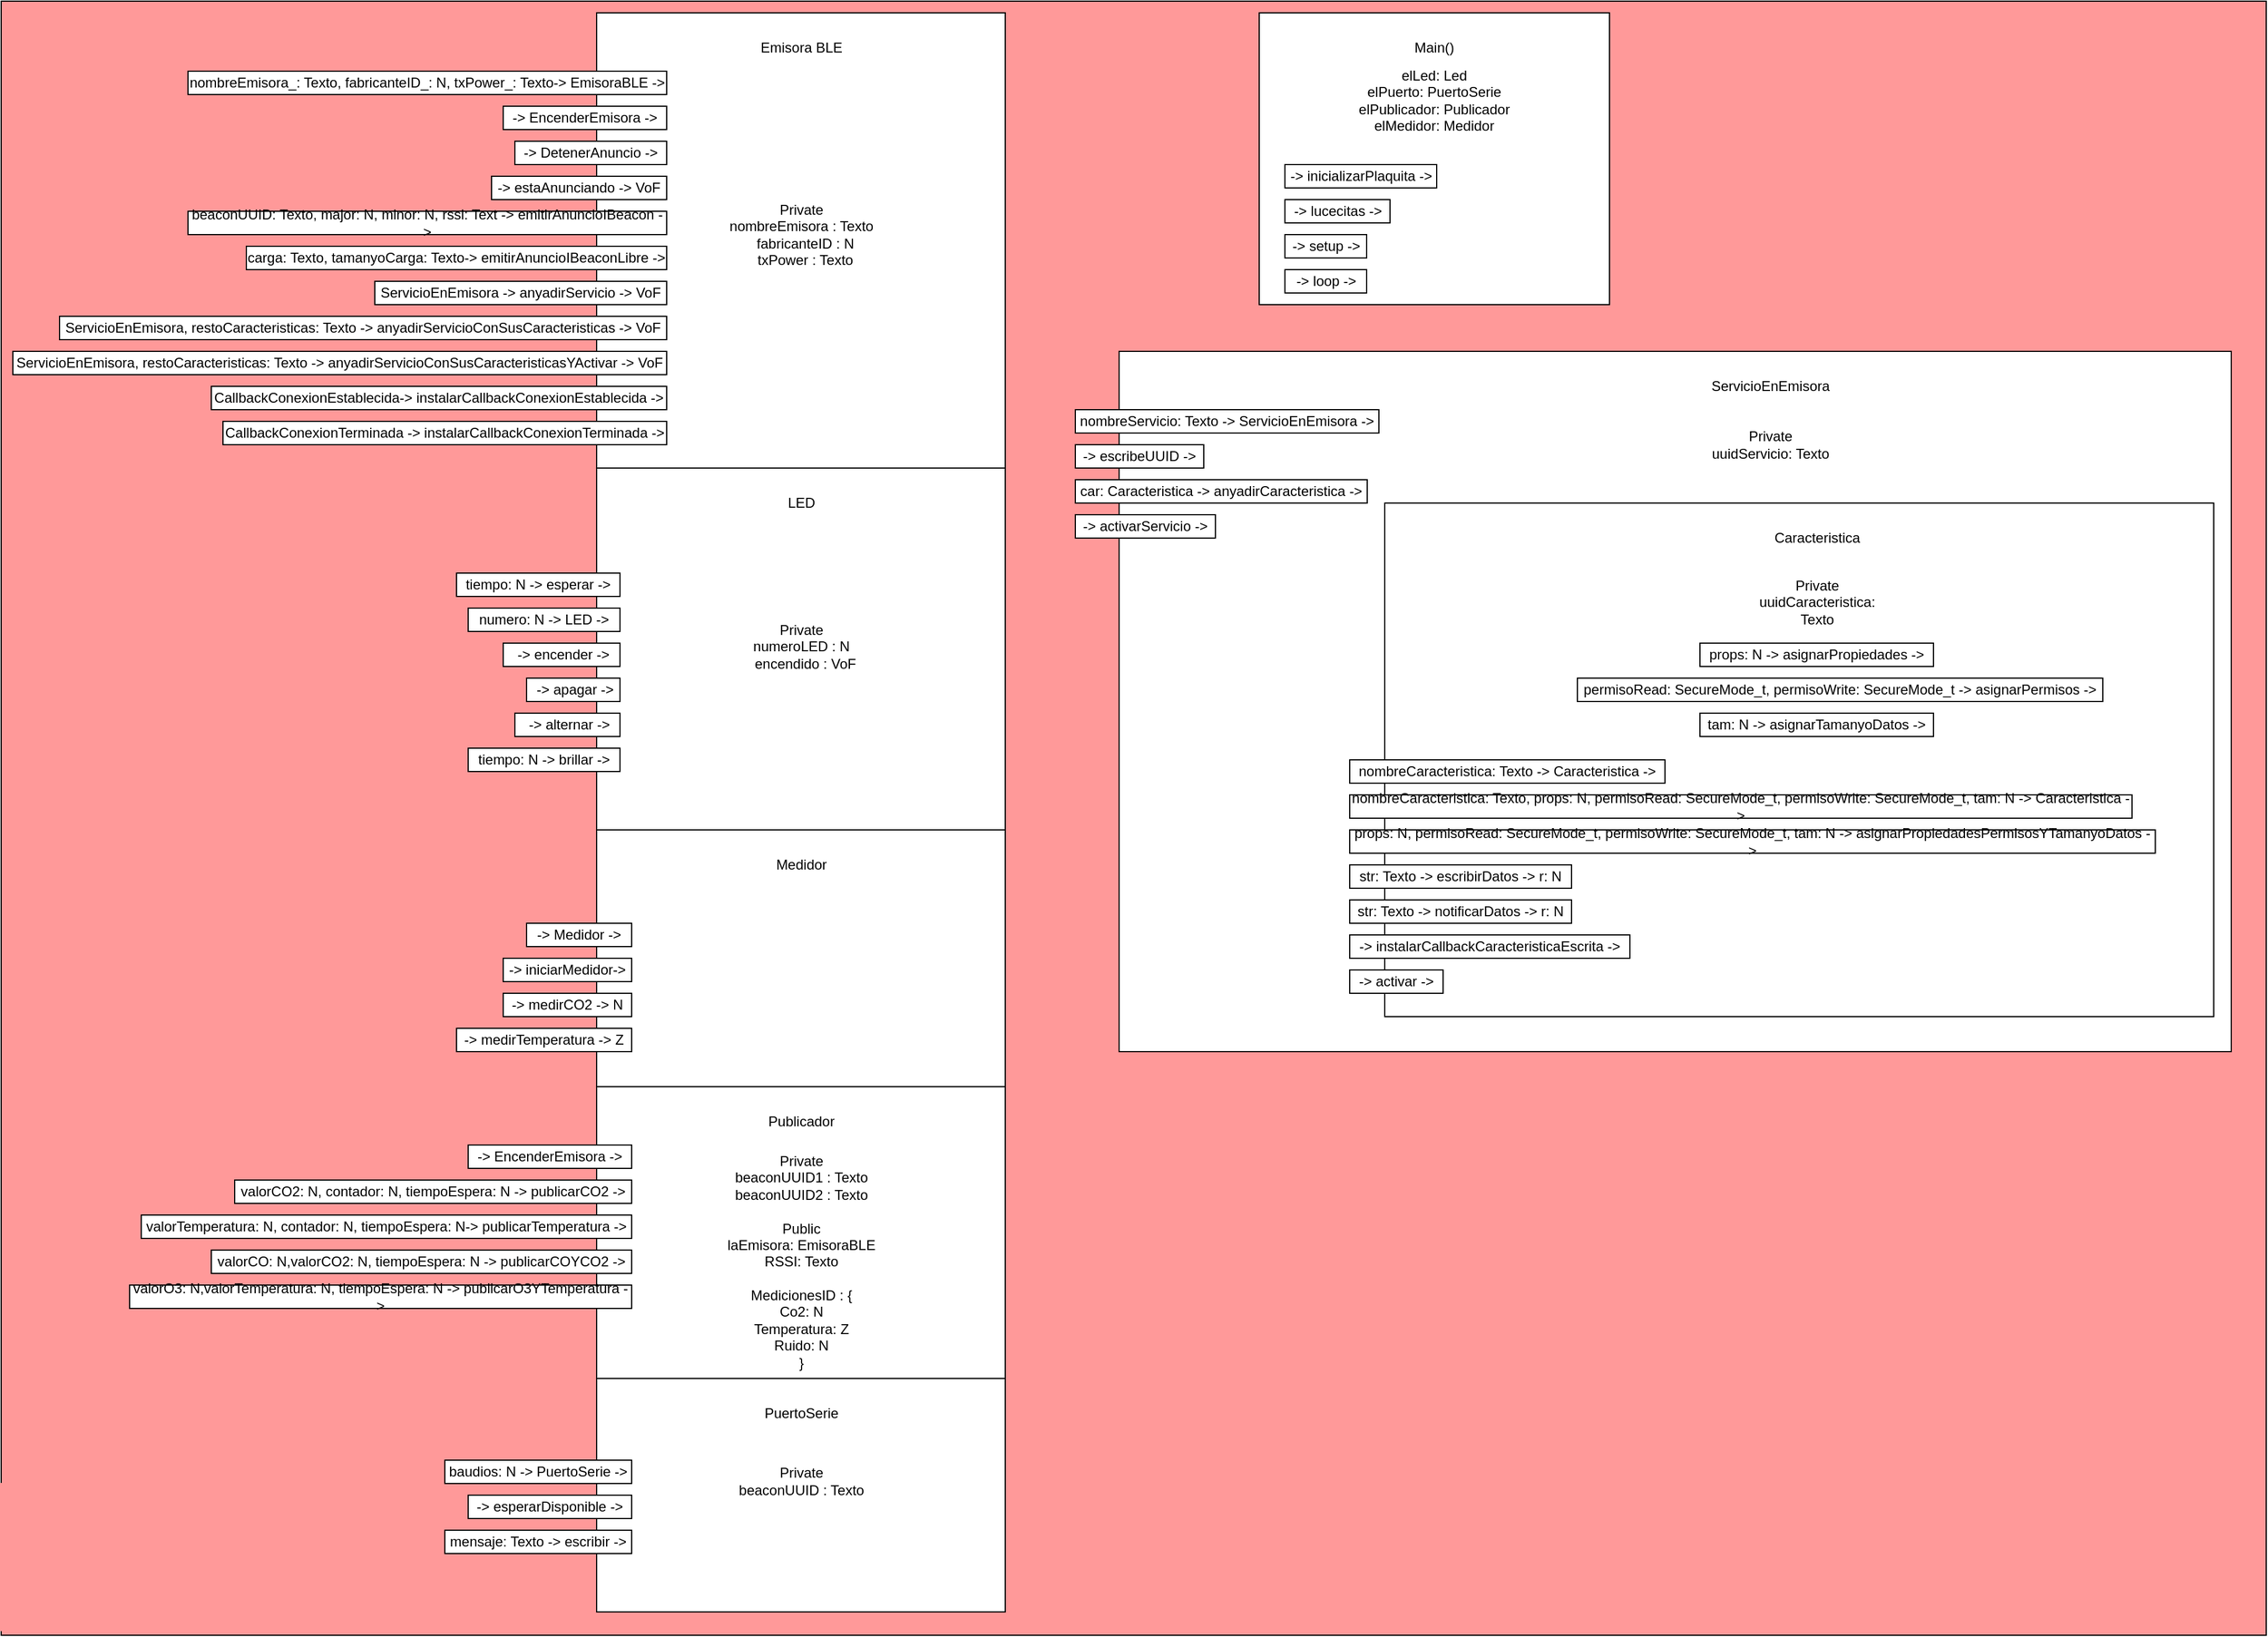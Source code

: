<mxfile version="15.8.6" type="device"><diagram id="7YK6gX11e9scu88MiI3k" name="Page-1"><mxGraphModel dx="2903" dy="1128" grid="1" gridSize="10" guides="1" tooltips="1" connect="1" arrows="1" fold="1" page="1" pageScale="1" pageWidth="827" pageHeight="1169" math="0" shadow="0"><root><mxCell id="0"/><mxCell id="1" parent="0"/><mxCell id="5yHkZMqaIRqI_WRrmGv7-1" value="" style="rounded=0;whiteSpace=wrap;html=1;fillColor=#FF9999;" parent="1" vertex="1"><mxGeometry x="-820" width="1940" height="1400" as="geometry"/></mxCell><mxCell id="yXhkdojG6r6ZiUdi4DA4-2" value="" style="rounded=0;whiteSpace=wrap;html=1;" parent="1" vertex="1"><mxGeometry x="-310" y="10" width="350" height="390" as="geometry"/></mxCell><mxCell id="yXhkdojG6r6ZiUdi4DA4-3" value="&lt;div&gt;nombreEmisora_: Texto, fabricanteID_: N, txPower_: Texto-&amp;gt; EmisoraBLE -&amp;gt;&lt;/div&gt;" style="rounded=0;whiteSpace=wrap;html=1;autosize=1;" parent="1" vertex="1"><mxGeometry x="-660" y="60" width="410" height="20" as="geometry"/></mxCell><mxCell id="yXhkdojG6r6ZiUdi4DA4-4" value="Emisora BLE" style="text;html=1;strokeColor=none;fillColor=none;align=center;verticalAlign=middle;whiteSpace=wrap;rounded=0;" parent="1" vertex="1"><mxGeometry x="-182.5" y="30" width="95" height="20" as="geometry"/></mxCell><mxCell id="yXhkdojG6r6ZiUdi4DA4-5" value="&lt;div&gt;Private&lt;/div&gt;&lt;div&gt;nombreEmisora : Texto&lt;br&gt;&lt;/div&gt;&amp;nbsp; fabricanteID : N &lt;div&gt;&amp;nbsp; txPower : Texto&lt;br&gt;&lt;/div&gt;" style="text;html=1;strokeColor=none;fillColor=none;align=center;verticalAlign=middle;whiteSpace=wrap;rounded=0;" parent="1" vertex="1"><mxGeometry x="-202.5" y="110" width="135" height="180" as="geometry"/></mxCell><mxCell id="yXhkdojG6r6ZiUdi4DA4-6" value="&lt;div&gt;-&amp;gt; EncenderEmisora -&amp;gt;&lt;/div&gt;" style="rounded=0;whiteSpace=wrap;html=1;autosize=1;" parent="1" vertex="1"><mxGeometry x="-390" y="90" width="140" height="20" as="geometry"/></mxCell><mxCell id="yXhkdojG6r6ZiUdi4DA4-7" value="&lt;div&gt;-&amp;gt; DetenerAnuncio -&amp;gt;&lt;/div&gt;" style="rounded=0;whiteSpace=wrap;html=1;autosize=1;" parent="1" vertex="1"><mxGeometry x="-380" y="120" width="130" height="20" as="geometry"/></mxCell><mxCell id="yXhkdojG6r6ZiUdi4DA4-9" value="&lt;div&gt;-&amp;gt; estaAnunciando -&amp;gt; VoF&lt;/div&gt;" style="rounded=0;whiteSpace=wrap;html=1;autosize=1;" parent="1" vertex="1"><mxGeometry x="-400" y="150" width="150" height="20" as="geometry"/></mxCell><mxCell id="yXhkdojG6r6ZiUdi4DA4-10" value="&lt;div&gt;beaconUUID: Texto, major: N, minor: N, rssi: Text -&amp;gt; emitirAnuncioIBeacon -&amp;gt; &lt;br&gt;&lt;/div&gt;" style="rounded=0;whiteSpace=wrap;html=1;autosize=1;" parent="1" vertex="1"><mxGeometry x="-660" y="180" width="410" height="20" as="geometry"/></mxCell><mxCell id="yXhkdojG6r6ZiUdi4DA4-12" value="&lt;div&gt;carga: Texto, tamanyoCarga: Texto-&amp;gt; emitirAnuncioIBeaconLibre -&amp;gt;&lt;br&gt;&lt;/div&gt;" style="rounded=0;whiteSpace=wrap;html=1;autosize=1;" parent="1" vertex="1"><mxGeometry x="-610" y="210" width="360" height="20" as="geometry"/></mxCell><mxCell id="yXhkdojG6r6ZiUdi4DA4-13" value="&lt;div&gt;ServicioEnEmisora -&amp;gt; anyadirServicio -&amp;gt; VoF&lt;br&gt;&lt;/div&gt;" style="rounded=0;whiteSpace=wrap;html=1;autosize=1;" parent="1" vertex="1"><mxGeometry x="-500" y="240" width="250" height="20" as="geometry"/></mxCell><mxCell id="yXhkdojG6r6ZiUdi4DA4-14" value="&lt;div&gt;ServicioEnEmisora, restoCaracteristicas: Texto -&amp;gt; anyadirServicioConSusCaracteristicas -&amp;gt; VoF&lt;br&gt;&lt;/div&gt;" style="rounded=0;whiteSpace=wrap;html=1;autosize=1;" parent="1" vertex="1"><mxGeometry x="-770" y="270" width="520" height="20" as="geometry"/></mxCell><mxCell id="yXhkdojG6r6ZiUdi4DA4-15" value="&lt;div&gt;CallbackConexionEstablecida-&amp;gt; instalarCallbackConexionEstablecida -&amp;gt; &lt;br&gt;&lt;/div&gt;" style="rounded=0;whiteSpace=wrap;html=1;autosize=1;" parent="1" vertex="1"><mxGeometry x="-640" y="330" width="390" height="20" as="geometry"/></mxCell><mxCell id="yXhkdojG6r6ZiUdi4DA4-16" value="&lt;div&gt;CallbackConexionTerminada -&amp;gt; instalarCallbackConexionTerminada -&amp;gt; &lt;br&gt;&lt;/div&gt;" style="rounded=0;whiteSpace=wrap;html=1;autosize=1;" parent="1" vertex="1"><mxGeometry x="-630" y="360" width="380" height="20" as="geometry"/></mxCell><mxCell id="yXhkdojG6r6ZiUdi4DA4-20" value="" style="rounded=0;whiteSpace=wrap;html=1;" parent="1" vertex="1"><mxGeometry x="-310" y="400" width="350" height="310" as="geometry"/></mxCell><mxCell id="yXhkdojG6r6ZiUdi4DA4-21" value="LED" style="text;html=1;strokeColor=none;fillColor=none;align=center;verticalAlign=middle;whiteSpace=wrap;rounded=0;" parent="1" vertex="1"><mxGeometry x="-182.5" y="420" width="95" height="20" as="geometry"/></mxCell><mxCell id="yXhkdojG6r6ZiUdi4DA4-22" value="&lt;div&gt;Private&lt;/div&gt;&lt;div&gt;numeroLED : N&lt;br&gt;&lt;/div&gt;&amp;nbsp; encendido : VoF &lt;div&gt;&amp;nbsp; &lt;br&gt;&lt;/div&gt;" style="text;html=1;strokeColor=none;fillColor=none;align=center;verticalAlign=middle;whiteSpace=wrap;rounded=0;" parent="1" vertex="1"><mxGeometry x="-202.5" y="470" width="135" height="180" as="geometry"/></mxCell><mxCell id="yXhkdojG6r6ZiUdi4DA4-23" value="&lt;div&gt;tiempo: N -&amp;gt; esperar -&amp;gt;&lt;/div&gt;" style="rounded=0;whiteSpace=wrap;html=1;autosize=1;" parent="1" vertex="1"><mxGeometry x="-430" y="490" width="140" height="20" as="geometry"/></mxCell><mxCell id="yXhkdojG6r6ZiUdi4DA4-24" value="&lt;div&gt;numero: N -&amp;gt; LED -&amp;gt;&lt;/div&gt;" style="rounded=0;whiteSpace=wrap;html=1;autosize=1;" parent="1" vertex="1"><mxGeometry x="-420" y="520" width="130" height="20" as="geometry"/></mxCell><mxCell id="yXhkdojG6r6ZiUdi4DA4-25" value="&lt;div&gt;&amp;nbsp;-&amp;gt; encender -&amp;gt;&lt;/div&gt;" style="rounded=0;whiteSpace=wrap;html=1;autosize=1;" parent="1" vertex="1"><mxGeometry x="-390" y="550" width="100" height="20" as="geometry"/></mxCell><mxCell id="yXhkdojG6r6ZiUdi4DA4-26" value="&lt;div&gt;&amp;nbsp;-&amp;gt; apagar -&amp;gt;&lt;/div&gt;" style="rounded=0;whiteSpace=wrap;html=1;autosize=1;" parent="1" vertex="1"><mxGeometry x="-370" y="580" width="80" height="20" as="geometry"/></mxCell><mxCell id="yXhkdojG6r6ZiUdi4DA4-27" value="&lt;div&gt;&amp;nbsp;-&amp;gt; alternar -&amp;gt;&lt;/div&gt;" style="rounded=0;whiteSpace=wrap;html=1;autosize=1;" parent="1" vertex="1"><mxGeometry x="-380" y="610" width="90" height="20" as="geometry"/></mxCell><mxCell id="yXhkdojG6r6ZiUdi4DA4-29" value="&lt;div&gt;tiempo: N -&amp;gt; brillar -&amp;gt;&lt;/div&gt;" style="rounded=0;whiteSpace=wrap;html=1;autosize=1;" parent="1" vertex="1"><mxGeometry x="-420" y="640" width="130" height="20" as="geometry"/></mxCell><mxCell id="yXhkdojG6r6ZiUdi4DA4-30" value="" style="rounded=0;whiteSpace=wrap;html=1;" parent="1" vertex="1"><mxGeometry x="-310" y="710" width="350" height="220" as="geometry"/></mxCell><mxCell id="yXhkdojG6r6ZiUdi4DA4-31" value="Medidor" style="text;html=1;strokeColor=none;fillColor=none;align=center;verticalAlign=middle;whiteSpace=wrap;rounded=0;" parent="1" vertex="1"><mxGeometry x="-182.5" y="730" width="95" height="20" as="geometry"/></mxCell><mxCell id="yXhkdojG6r6ZiUdi4DA4-33" value="&lt;div&gt;-&amp;gt; Medidor -&amp;gt;&lt;/div&gt;" style="rounded=0;whiteSpace=wrap;html=1;autosize=1;" parent="1" vertex="1"><mxGeometry x="-370" y="790" width="90" height="20" as="geometry"/></mxCell><mxCell id="yXhkdojG6r6ZiUdi4DA4-34" value="&lt;div&gt;-&amp;gt; iniciarMedidor-&amp;gt;&lt;/div&gt;" style="rounded=0;whiteSpace=wrap;html=1;autosize=1;" parent="1" vertex="1"><mxGeometry x="-390" y="820" width="110" height="20" as="geometry"/></mxCell><mxCell id="yXhkdojG6r6ZiUdi4DA4-36" value="&lt;div&gt;-&amp;gt; medirCO2 -&amp;gt; N&lt;br&gt;&lt;/div&gt;" style="rounded=0;whiteSpace=wrap;html=1;autosize=1;" parent="1" vertex="1"><mxGeometry x="-390" y="850" width="110" height="20" as="geometry"/></mxCell><mxCell id="yXhkdojG6r6ZiUdi4DA4-37" value="&lt;div&gt;-&amp;gt; medirTemperatura -&amp;gt; Z&lt;br&gt;&lt;/div&gt;" style="rounded=0;whiteSpace=wrap;html=1;autosize=1;" parent="1" vertex="1"><mxGeometry x="-430" y="880" width="150" height="20" as="geometry"/></mxCell><mxCell id="yXhkdojG6r6ZiUdi4DA4-38" value="" style="rounded=0;whiteSpace=wrap;html=1;" parent="1" vertex="1"><mxGeometry x="-310" y="930" width="350" height="250" as="geometry"/></mxCell><mxCell id="yXhkdojG6r6ZiUdi4DA4-39" value="Publicador" style="text;html=1;strokeColor=none;fillColor=none;align=center;verticalAlign=middle;whiteSpace=wrap;rounded=0;" parent="1" vertex="1"><mxGeometry x="-182.5" y="950" width="95" height="20" as="geometry"/></mxCell><mxCell id="yXhkdojG6r6ZiUdi4DA4-40" value="&lt;div&gt;Private&lt;/div&gt;&lt;div&gt;beaconUUID1 : Texto&lt;/div&gt;&lt;div&gt;beaconUUID2 : Texto&lt;/div&gt; &lt;div&gt;&lt;br&gt;&lt;/div&gt;&lt;div&gt;Public&lt;/div&gt;&lt;div&gt;laEmisora: EmisoraBLE&lt;/div&gt;&lt;div&gt;RSSI: Texto&lt;br&gt;&lt;/div&gt;&lt;div&gt;&lt;br&gt;&lt;/div&gt;&lt;div&gt;MedicionesID : {&lt;/div&gt;&lt;div&gt;Co2: N&lt;/div&gt;&lt;div&gt;Temperatura: Z&lt;/div&gt;&lt;div&gt;Ruido: N&lt;/div&gt;&lt;div&gt;}&lt;br&gt;&lt;/div&gt;" style="text;html=1;strokeColor=none;fillColor=none;align=center;verticalAlign=middle;whiteSpace=wrap;rounded=0;" parent="1" vertex="1"><mxGeometry x="-202.5" y="980" width="135" height="200" as="geometry"/></mxCell><mxCell id="yXhkdojG6r6ZiUdi4DA4-41" value="&lt;div&gt;-&amp;gt; EncenderEmisora -&amp;gt;&lt;/div&gt;" style="rounded=0;whiteSpace=wrap;html=1;autosize=1;" parent="1" vertex="1"><mxGeometry x="-420" y="980" width="140" height="20" as="geometry"/></mxCell><mxCell id="yXhkdojG6r6ZiUdi4DA4-42" value="&lt;div&gt;valorCO2: N, contador: N, tiempoEspera: N -&amp;gt; publicarCO2 -&amp;gt;&lt;/div&gt;" style="rounded=0;whiteSpace=wrap;html=1;autosize=1;" parent="1" vertex="1"><mxGeometry x="-620" y="1010" width="340" height="20" as="geometry"/></mxCell><mxCell id="yXhkdojG6r6ZiUdi4DA4-43" value="&lt;div&gt;valorTemperatura: N, contador: N, tiempoEspera: N-&amp;gt; publicarTemperatura -&amp;gt;&lt;/div&gt;" style="rounded=0;whiteSpace=wrap;html=1;autosize=1;" parent="1" vertex="1"><mxGeometry x="-700" y="1040" width="420" height="20" as="geometry"/></mxCell><mxCell id="yXhkdojG6r6ZiUdi4DA4-44" value="" style="rounded=0;whiteSpace=wrap;html=1;" parent="1" vertex="1"><mxGeometry x="-310" y="1180" width="350" height="200" as="geometry"/></mxCell><mxCell id="yXhkdojG6r6ZiUdi4DA4-45" value="PuertoSerie" style="text;html=1;strokeColor=none;fillColor=none;align=center;verticalAlign=middle;whiteSpace=wrap;rounded=0;" parent="1" vertex="1"><mxGeometry x="-182.5" y="1200" width="95" height="20" as="geometry"/></mxCell><mxCell id="3dUHM-z7kkQd_QxmUvRr-1" value="&lt;div&gt;ServicioEnEmisora, restoCaracteristicas: Texto -&amp;gt; anyadirServicioConSusCaracteristicasYActivar -&amp;gt; VoF&lt;br&gt;&lt;/div&gt;" style="rounded=0;whiteSpace=wrap;html=1;autosize=1;" parent="1" vertex="1"><mxGeometry x="-810" y="300" width="560" height="20" as="geometry"/></mxCell><mxCell id="3dUHM-z7kkQd_QxmUvRr-4" value="&lt;div&gt;baudios: N -&amp;gt; PuertoSerie -&amp;gt;&lt;/div&gt;" style="rounded=0;whiteSpace=wrap;html=1;autosize=1;" parent="1" vertex="1"><mxGeometry x="-440" y="1250" width="160" height="20" as="geometry"/></mxCell><mxCell id="3dUHM-z7kkQd_QxmUvRr-5" value="&lt;div&gt;-&amp;gt; esperarDisponible -&amp;gt;&lt;/div&gt;" style="rounded=0;whiteSpace=wrap;html=1;autosize=1;" parent="1" vertex="1"><mxGeometry x="-420" y="1280" width="140" height="20" as="geometry"/></mxCell><mxCell id="3dUHM-z7kkQd_QxmUvRr-6" value="&lt;div&gt;mensaje: Texto -&amp;gt; escribir -&amp;gt;&lt;/div&gt;" style="rounded=0;whiteSpace=wrap;html=1;autosize=1;" parent="1" vertex="1"><mxGeometry x="-440" y="1310" width="160" height="20" as="geometry"/></mxCell><mxCell id="3dUHM-z7kkQd_QxmUvRr-7" value="&lt;div&gt;Private&lt;/div&gt;&lt;div&gt;beaconUUID : Texto&lt;br&gt;&lt;/div&gt;" style="text;html=1;strokeColor=none;fillColor=none;align=center;verticalAlign=middle;whiteSpace=wrap;rounded=0;" parent="1" vertex="1"><mxGeometry x="-202.5" y="1225" width="135" height="85" as="geometry"/></mxCell><mxCell id="3dUHM-z7kkQd_QxmUvRr-8" value="" style="rounded=0;whiteSpace=wrap;html=1;" parent="1" vertex="1"><mxGeometry x="257.5" y="10" width="300" height="250" as="geometry"/></mxCell><mxCell id="3dUHM-z7kkQd_QxmUvRr-9" value="Main()" style="text;html=1;strokeColor=none;fillColor=none;align=center;verticalAlign=middle;whiteSpace=wrap;rounded=0;" parent="1" vertex="1"><mxGeometry x="360" y="30" width="95" height="20" as="geometry"/></mxCell><mxCell id="3dUHM-z7kkQd_QxmUvRr-11" value="&lt;div&gt;-&amp;gt; inicializarPlaquita -&amp;gt;&lt;/div&gt;" style="rounded=0;whiteSpace=wrap;html=1;autosize=1;" parent="1" vertex="1"><mxGeometry x="279.5" y="140" width="130" height="20" as="geometry"/></mxCell><mxCell id="3dUHM-z7kkQd_QxmUvRr-12" value="&lt;div&gt;elLed: Led&lt;/div&gt;&lt;div&gt;elPuerto: PuertoSerie&lt;/div&gt;&lt;div&gt;elPublicador: Publicador&lt;br&gt;&lt;/div&gt;&lt;div&gt;elMedidor: Medidor&lt;br&gt;&lt;/div&gt;" style="text;html=1;strokeColor=none;fillColor=none;align=center;verticalAlign=middle;whiteSpace=wrap;rounded=0;" parent="1" vertex="1"><mxGeometry x="341" y="50" width="133" height="70" as="geometry"/></mxCell><mxCell id="3dUHM-z7kkQd_QxmUvRr-13" value="&lt;div&gt;-&amp;gt; lucecitas -&amp;gt;&lt;/div&gt;" style="rounded=0;whiteSpace=wrap;html=1;autosize=1;" parent="1" vertex="1"><mxGeometry x="279.5" y="170" width="90" height="20" as="geometry"/></mxCell><mxCell id="3dUHM-z7kkQd_QxmUvRr-14" value="&lt;div&gt;-&amp;gt; setup -&amp;gt;&lt;/div&gt;" style="rounded=0;whiteSpace=wrap;html=1;autosize=1;" parent="1" vertex="1"><mxGeometry x="279.5" y="200" width="70" height="20" as="geometry"/></mxCell><mxCell id="3dUHM-z7kkQd_QxmUvRr-15" value="&lt;div&gt;-&amp;gt; loop -&amp;gt;&lt;/div&gt;" style="rounded=0;whiteSpace=wrap;html=1;autosize=1;" parent="1" vertex="1"><mxGeometry x="279.5" y="230" width="70" height="20" as="geometry"/></mxCell><mxCell id="3dUHM-z7kkQd_QxmUvRr-16" value="" style="rounded=0;whiteSpace=wrap;html=1;" parent="1" vertex="1"><mxGeometry x="137.5" y="300" width="952.5" height="600" as="geometry"/></mxCell><mxCell id="3dUHM-z7kkQd_QxmUvRr-17" value="&lt;div&gt;ServicioEnEmisora&lt;/div&gt;" style="text;html=1;strokeColor=none;fillColor=none;align=center;verticalAlign=middle;whiteSpace=wrap;rounded=0;" parent="1" vertex="1"><mxGeometry x="647.5" y="320" width="95" height="20" as="geometry"/></mxCell><mxCell id="3dUHM-z7kkQd_QxmUvRr-18" value="nombreServicio: Texto -&amp;gt; ServicioEnEmisora -&amp;gt;" style="rounded=0;whiteSpace=wrap;html=1;autosize=1;" parent="1" vertex="1"><mxGeometry x="100" y="350" width="260" height="20" as="geometry"/></mxCell><mxCell id="3dUHM-z7kkQd_QxmUvRr-19" value="&lt;div&gt;-&amp;gt; escribeUUID -&amp;gt;&lt;/div&gt;" style="rounded=0;whiteSpace=wrap;html=1;autosize=1;" parent="1" vertex="1"><mxGeometry x="100" y="380" width="110" height="20" as="geometry"/></mxCell><mxCell id="3dUHM-z7kkQd_QxmUvRr-20" value="&lt;div&gt;car: Caracteristica -&amp;gt; anyadirCaracteristica -&amp;gt;&lt;/div&gt;" style="rounded=0;whiteSpace=wrap;html=1;autosize=1;" parent="1" vertex="1"><mxGeometry x="100" y="410" width="250" height="20" as="geometry"/></mxCell><mxCell id="3dUHM-z7kkQd_QxmUvRr-21" value="&lt;div&gt;-&amp;gt; activarServicio -&amp;gt;&lt;/div&gt;" style="rounded=0;whiteSpace=wrap;html=1;autosize=1;" parent="1" vertex="1"><mxGeometry x="100" y="440" width="120" height="20" as="geometry"/></mxCell><mxCell id="3dUHM-z7kkQd_QxmUvRr-22" value="&lt;div&gt;Private&lt;/div&gt;&lt;div&gt;uuidServicio: Texto&lt;br&gt;&lt;/div&gt;" style="text;html=1;strokeColor=none;fillColor=none;align=center;verticalAlign=middle;whiteSpace=wrap;rounded=0;" parent="1" vertex="1"><mxGeometry x="628.5" y="345" width="133" height="70" as="geometry"/></mxCell><mxCell id="3dUHM-z7kkQd_QxmUvRr-23" value="" style="rounded=0;whiteSpace=wrap;html=1;" parent="1" vertex="1"><mxGeometry x="365" y="430" width="710" height="440" as="geometry"/></mxCell><mxCell id="3dUHM-z7kkQd_QxmUvRr-24" value="Caracteristica" style="text;html=1;strokeColor=none;fillColor=none;align=center;verticalAlign=middle;whiteSpace=wrap;rounded=0;" parent="1" vertex="1"><mxGeometry x="687.5" y="450" width="95" height="20" as="geometry"/></mxCell><mxCell id="3dUHM-z7kkQd_QxmUvRr-25" value="&lt;div&gt;Private&lt;/div&gt;&lt;div&gt;uuidCaracteristica: Texto&lt;br&gt;&lt;/div&gt;" style="text;html=1;strokeColor=none;fillColor=none;align=center;verticalAlign=middle;whiteSpace=wrap;rounded=0;" parent="1" vertex="1"><mxGeometry x="668.5" y="480" width="133" height="70" as="geometry"/></mxCell><mxCell id="3dUHM-z7kkQd_QxmUvRr-26" value="nombreCaracteristica: Texto -&amp;gt; Caracteristica -&amp;gt;" style="rounded=0;whiteSpace=wrap;html=1;autosize=1;" parent="1" vertex="1"><mxGeometry x="335" y="650" width="270" height="20" as="geometry"/></mxCell><mxCell id="3dUHM-z7kkQd_QxmUvRr-27" value="props: N -&amp;gt; asignarPropiedades -&amp;gt;" style="rounded=0;whiteSpace=wrap;html=1;autosize=1;" parent="1" vertex="1"><mxGeometry x="635" y="550" width="200" height="20" as="geometry"/></mxCell><mxCell id="3dUHM-z7kkQd_QxmUvRr-28" value="tam: N -&amp;gt; asignarTamanyoDatos -&amp;gt;" style="rounded=0;whiteSpace=wrap;html=1;autosize=1;" parent="1" vertex="1"><mxGeometry x="635" y="610" width="200" height="20" as="geometry"/></mxCell><mxCell id="3dUHM-z7kkQd_QxmUvRr-30" value="permisoRead: SecureMode_t, permisoWrite: SecureMode_t -&amp;gt; asignarPermisos -&amp;gt;" style="rounded=0;whiteSpace=wrap;html=1;autosize=1;" parent="1" vertex="1"><mxGeometry x="530" y="580" width="450" height="20" as="geometry"/></mxCell><mxCell id="3dUHM-z7kkQd_QxmUvRr-31" value="props: N, permisoRead: SecureMode_t, permisoWrite: SecureMode_t, tam: N  -&amp;gt; asignarPropiedadesPermisosYTamanyoDatos -&amp;gt; " style="rounded=0;whiteSpace=wrap;html=1;autosize=1;" parent="1" vertex="1"><mxGeometry x="335" y="710" width="690" height="20" as="geometry"/></mxCell><mxCell id="3dUHM-z7kkQd_QxmUvRr-32" value="str: Texto -&amp;gt; notificarDatos -&amp;gt; r: N" style="rounded=0;whiteSpace=wrap;html=1;autosize=1;" parent="1" vertex="1"><mxGeometry x="335" y="770" width="190" height="20" as="geometry"/></mxCell><mxCell id="3dUHM-z7kkQd_QxmUvRr-33" value="str: Texto -&amp;gt; escribirDatos -&amp;gt; r: N" style="rounded=0;whiteSpace=wrap;html=1;autosize=1;" parent="1" vertex="1"><mxGeometry x="335" y="740" width="190" height="20" as="geometry"/></mxCell><mxCell id="3dUHM-z7kkQd_QxmUvRr-34" value="-&amp;gt; instalarCallbackCaracteristicaEscrita -&amp;gt;" style="rounded=0;whiteSpace=wrap;html=1;autosize=1;" parent="1" vertex="1"><mxGeometry x="335" y="800" width="240" height="20" as="geometry"/></mxCell><mxCell id="3dUHM-z7kkQd_QxmUvRr-35" value="-&amp;gt; activar -&amp;gt;" style="rounded=0;whiteSpace=wrap;html=1;autosize=1;" parent="1" vertex="1"><mxGeometry x="335" y="830" width="80" height="20" as="geometry"/></mxCell><mxCell id="3dUHM-z7kkQd_QxmUvRr-36" value="nombreCaracteristica: Texto, props: N, permisoRead: SecureMode_t, permisoWrite: SecureMode_t, tam: N  -&amp;gt; Caracteristica -&amp;gt; " style="rounded=0;whiteSpace=wrap;html=1;autosize=1;" parent="1" vertex="1"><mxGeometry x="335" y="680" width="670" height="20" as="geometry"/></mxCell><mxCell id="Vx4KutSpXsEg_jpQLLC--1" value="&lt;div&gt;valorCO: N,valorCO2: N, tiempoEspera: N -&amp;gt; publicarCOYCO2 -&amp;gt;&lt;/div&gt;" style="rounded=0;whiteSpace=wrap;html=1;autosize=1;" vertex="1" parent="1"><mxGeometry x="-640" y="1070" width="360" height="20" as="geometry"/></mxCell><mxCell id="Vx4KutSpXsEg_jpQLLC--2" value="&lt;div&gt;valorO3: N,valorTemperatura: N, tiempoEspera: N -&amp;gt; publicarO3YTemperatura -&amp;gt;&lt;/div&gt;" style="rounded=0;whiteSpace=wrap;html=1;autosize=1;" vertex="1" parent="1"><mxGeometry x="-710" y="1100" width="430" height="20" as="geometry"/></mxCell></root></mxGraphModel></diagram></mxfile>